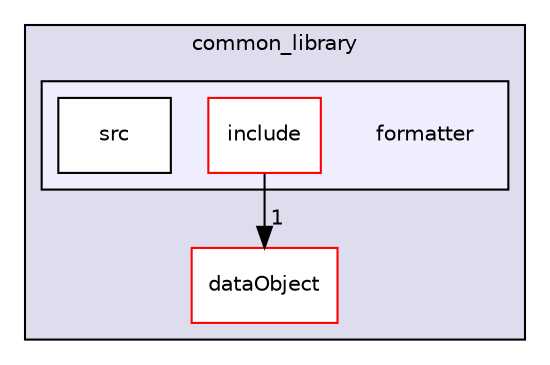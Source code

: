 digraph "/home/iijimarobot/workspace/Ubuntu/workspace/gitSpace/common_library/common_library/formatter" {
  compound=true
  node [ fontsize="10", fontname="Helvetica"];
  edge [ labelfontsize="10", labelfontname="Helvetica"];
  subgraph clusterdir_09a3f5de0991353e96b0713821b92fb6 {
    graph [ bgcolor="#ddddee", pencolor="black", label="common_library" fontname="Helvetica", fontsize="10", URL="dir_09a3f5de0991353e96b0713821b92fb6.html"]
  dir_38f5a69fab2cf79a5e8dfd2c0018f8c2 [shape=box label="dataObject" fillcolor="white" style="filled" color="red" URL="dir_38f5a69fab2cf79a5e8dfd2c0018f8c2.html"];
  subgraph clusterdir_9f9de5e7c1c52cd2ba564af87f54e525 {
    graph [ bgcolor="#eeeeff", pencolor="black", label="" URL="dir_9f9de5e7c1c52cd2ba564af87f54e525.html"];
    dir_9f9de5e7c1c52cd2ba564af87f54e525 [shape=plaintext label="formatter"];
  dir_98c16a802c40efce5a5c08c2a7ef8ba7 [shape=box label="include" fillcolor="white" style="filled" color="red" URL="dir_98c16a802c40efce5a5c08c2a7ef8ba7.html"];
  dir_e2ed69e711843a6a8d0a2b9801210244 [shape=box label="src" fillcolor="white" style="filled" URL="dir_e2ed69e711843a6a8d0a2b9801210244.html"];
  }
  }
  dir_98c16a802c40efce5a5c08c2a7ef8ba7->dir_38f5a69fab2cf79a5e8dfd2c0018f8c2 [headlabel="1", labeldistance=1.5 headhref="dir_000015_000001.html"];
}
